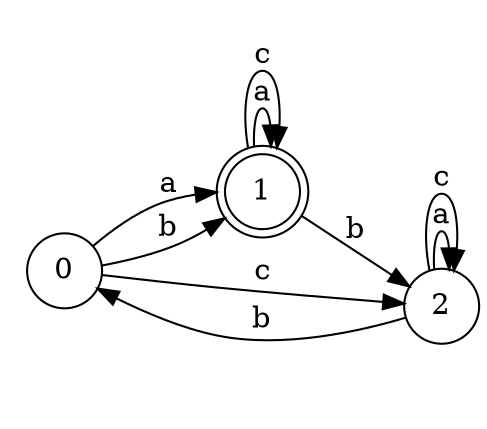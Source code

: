 digraph n3_7 {
__start0 [label="" shape="none"];

rankdir=LR;
size="8,5";

s0 [style="filled", color="black", fillcolor="white" shape="circle", label="0"];
s1 [style="rounded,filled", color="black", fillcolor="white" shape="doublecircle", label="1"];
s2 [style="filled", color="black", fillcolor="white" shape="circle", label="2"];
s0 -> s1 [label="a"];
s0 -> s1 [label="b"];
s0 -> s2 [label="c"];
s1 -> s1 [label="a"];
s1 -> s2 [label="b"];
s1 -> s1 [label="c"];
s2 -> s2 [label="a"];
s2 -> s0 [label="b"];
s2 -> s2 [label="c"];

}
